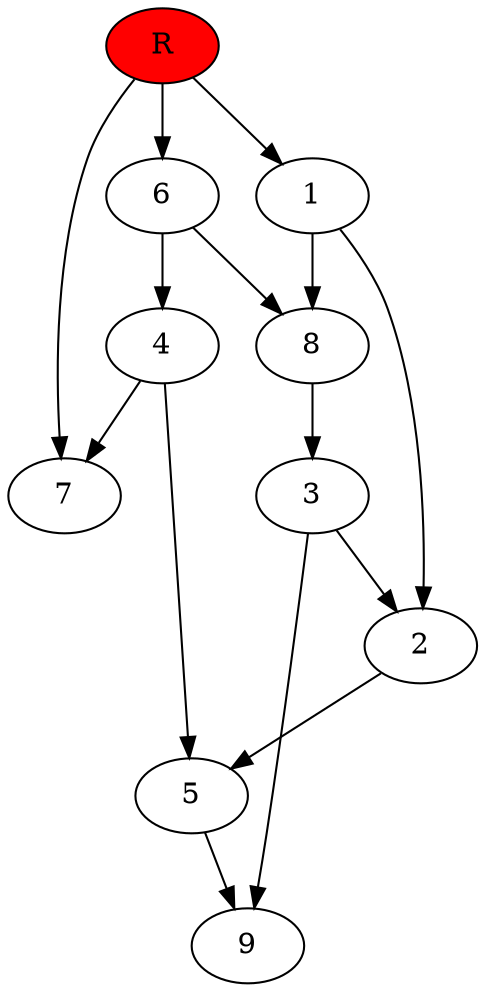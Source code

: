 digraph prb46763 {
	1
	2
	3
	4
	5
	6
	7
	8
	R [fillcolor="#ff0000" style=filled]
	1 -> 2
	1 -> 8
	2 -> 5
	3 -> 2
	3 -> 9
	4 -> 5
	4 -> 7
	5 -> 9
	6 -> 4
	6 -> 8
	8 -> 3
	R -> 1
	R -> 6
	R -> 7
}
